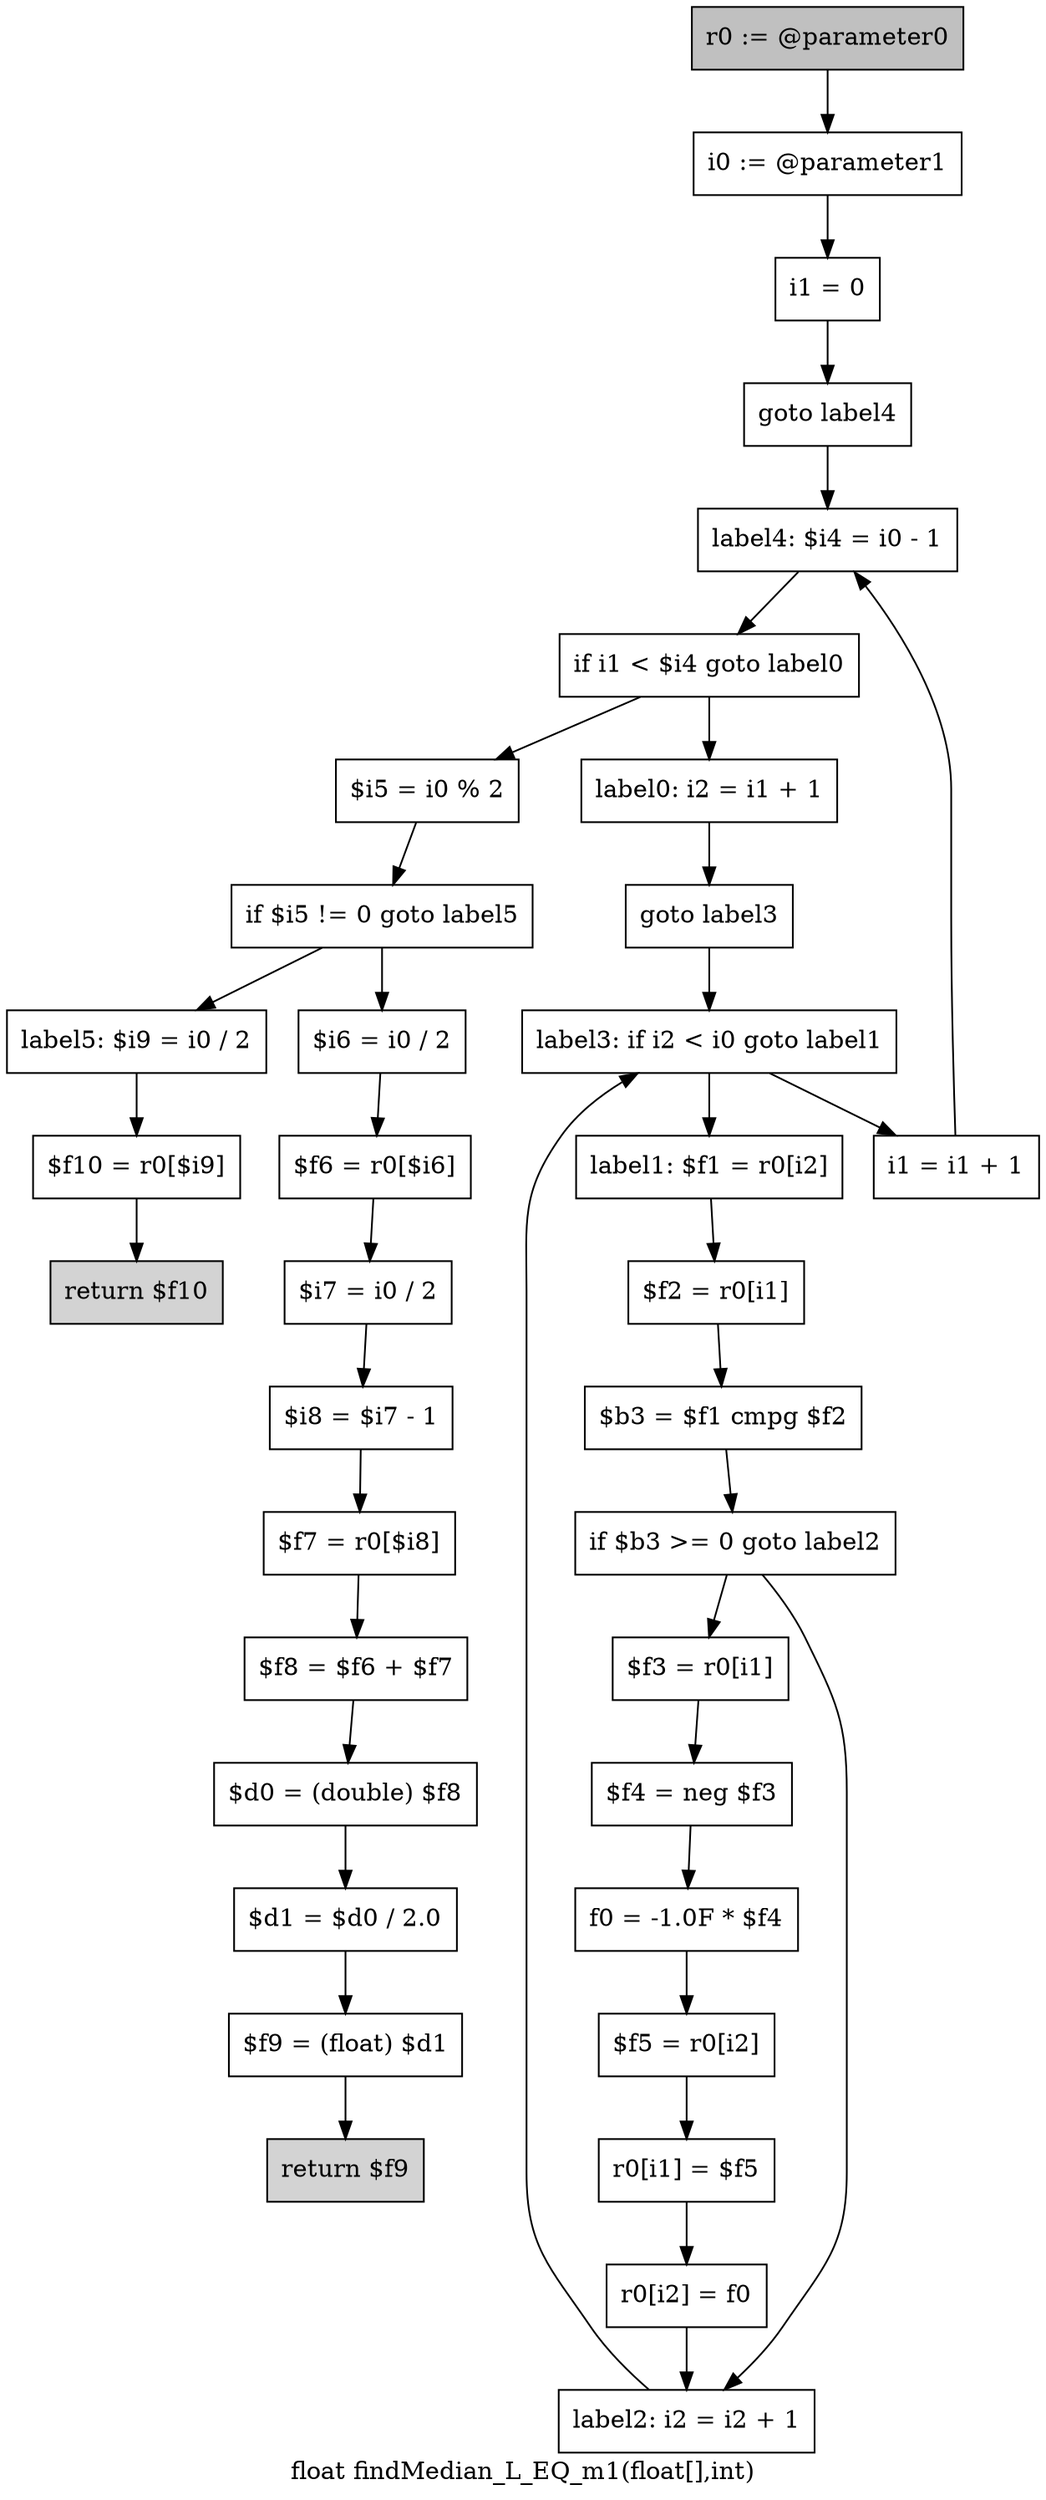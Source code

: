 digraph "float findMedian_L_EQ_m1(float[],int)" {
    label="float findMedian_L_EQ_m1(float[],int)";
    node [shape=box];
    "0" [style=filled,fillcolor=gray,label="r0 := @parameter0",];
    "1" [label="i0 := @parameter1",];
    "0"->"1";
    "2" [label="i1 = 0",];
    "1"->"2";
    "3" [label="goto label4",];
    "2"->"3";
    "19" [label="label4: $i4 = i0 - 1",];
    "3"->"19";
    "4" [label="label0: i2 = i1 + 1",];
    "5" [label="goto label3",];
    "4"->"5";
    "17" [label="label3: if i2 < i0 goto label1",];
    "5"->"17";
    "6" [label="label1: $f1 = r0[i2]",];
    "7" [label="$f2 = r0[i1]",];
    "6"->"7";
    "8" [label="$b3 = $f1 cmpg $f2",];
    "7"->"8";
    "9" [label="if $b3 >= 0 goto label2",];
    "8"->"9";
    "10" [label="$f3 = r0[i1]",];
    "9"->"10";
    "16" [label="label2: i2 = i2 + 1",];
    "9"->"16";
    "11" [label="$f4 = neg $f3",];
    "10"->"11";
    "12" [label="f0 = -1.0F * $f4",];
    "11"->"12";
    "13" [label="$f5 = r0[i2]",];
    "12"->"13";
    "14" [label="r0[i1] = $f5",];
    "13"->"14";
    "15" [label="r0[i2] = f0",];
    "14"->"15";
    "15"->"16";
    "16"->"17";
    "17"->"6";
    "18" [label="i1 = i1 + 1",];
    "17"->"18";
    "18"->"19";
    "20" [label="if i1 < $i4 goto label0",];
    "19"->"20";
    "20"->"4";
    "21" [label="$i5 = i0 % 2",];
    "20"->"21";
    "22" [label="if $i5 != 0 goto label5",];
    "21"->"22";
    "23" [label="$i6 = i0 / 2",];
    "22"->"23";
    "33" [label="label5: $i9 = i0 / 2",];
    "22"->"33";
    "24" [label="$f6 = r0[$i6]",];
    "23"->"24";
    "25" [label="$i7 = i0 / 2",];
    "24"->"25";
    "26" [label="$i8 = $i7 - 1",];
    "25"->"26";
    "27" [label="$f7 = r0[$i8]",];
    "26"->"27";
    "28" [label="$f8 = $f6 + $f7",];
    "27"->"28";
    "29" [label="$d0 = (double) $f8",];
    "28"->"29";
    "30" [label="$d1 = $d0 / 2.0",];
    "29"->"30";
    "31" [label="$f9 = (float) $d1",];
    "30"->"31";
    "32" [style=filled,fillcolor=lightgray,label="return $f9",];
    "31"->"32";
    "34" [label="$f10 = r0[$i9]",];
    "33"->"34";
    "35" [style=filled,fillcolor=lightgray,label="return $f10",];
    "34"->"35";
}
